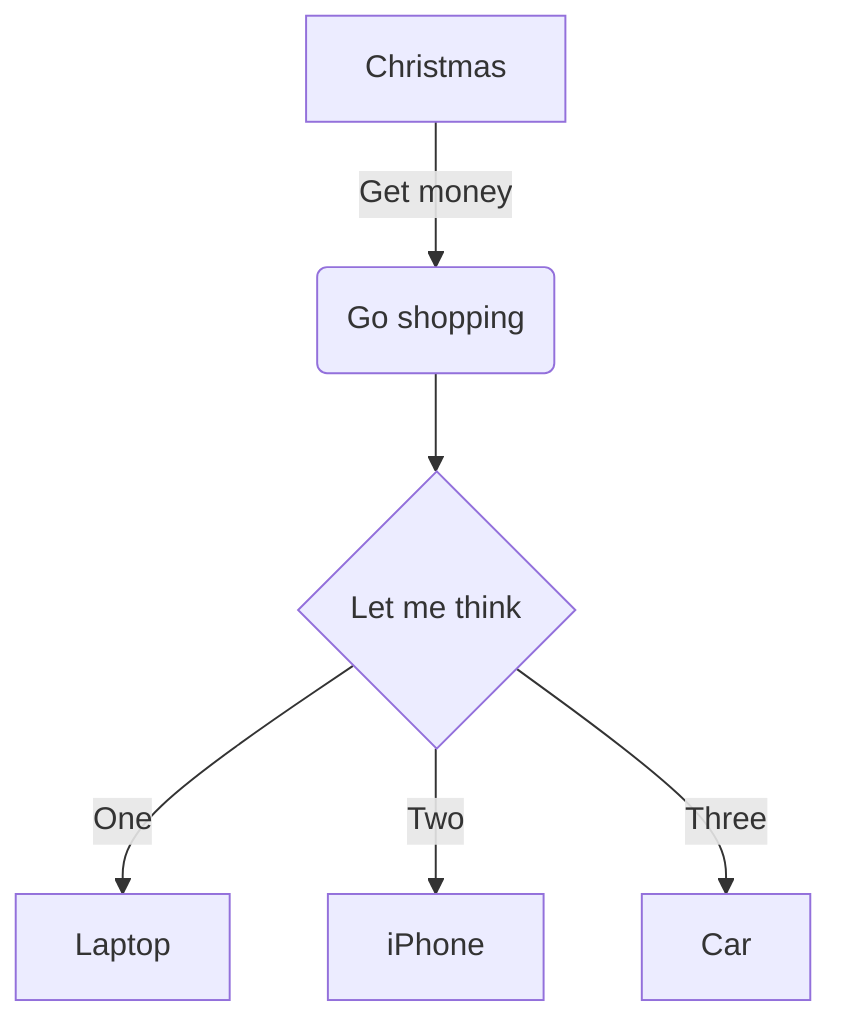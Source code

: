 graph TD
    A[Christmas] -->|Get money| B(Go shopping)
    B --> C{Let me think}
    C -->|One| D[Laptop]
    C -->|Two| E[iPhone]
    C -->|Three| F[Car]
